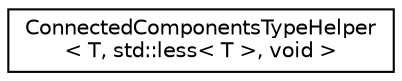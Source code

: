 digraph "Graphical Class Hierarchy"
{
 // LATEX_PDF_SIZE
  edge [fontname="Helvetica",fontsize="10",labelfontname="Helvetica",labelfontsize="10"];
  node [fontname="Helvetica",fontsize="10",shape=record];
  rankdir="LR";
  Node0 [label="ConnectedComponentsTypeHelper\l\< T, std::less\< T \>, void \>",height=0.2,width=0.4,color="black", fillcolor="white", style="filled",URL="$structinternal_1_1_connected_components_type_helper.html",tooltip=" "];
}
